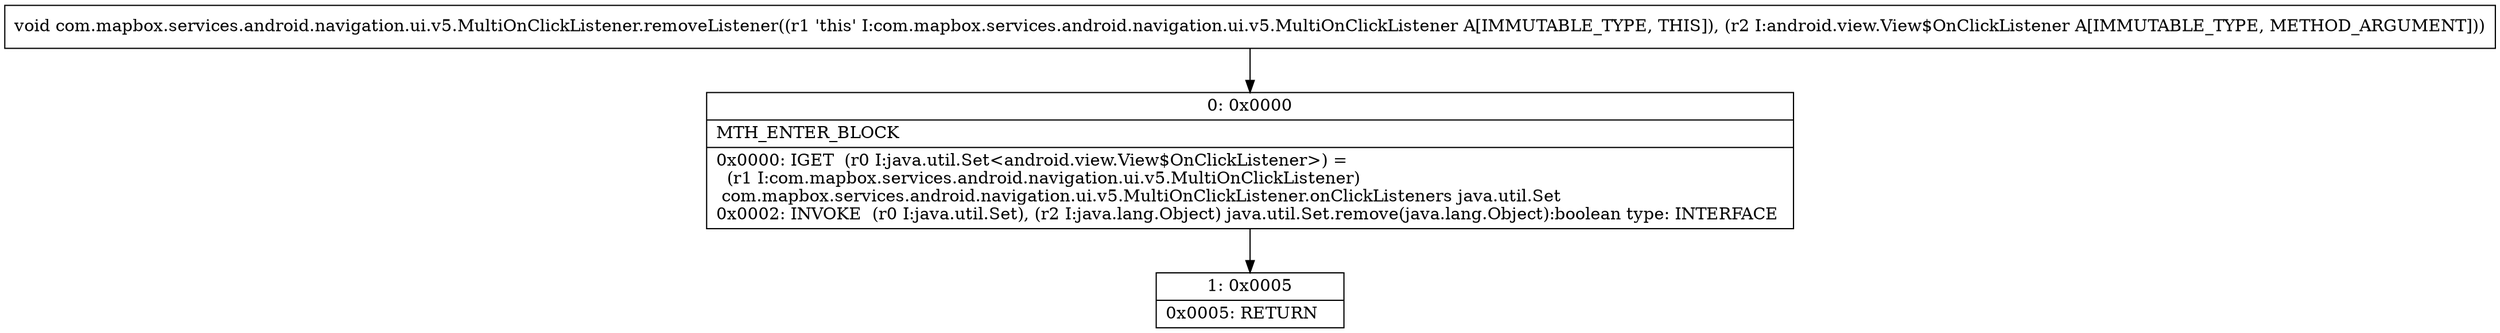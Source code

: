 digraph "CFG forcom.mapbox.services.android.navigation.ui.v5.MultiOnClickListener.removeListener(Landroid\/view\/View$OnClickListener;)V" {
Node_0 [shape=record,label="{0\:\ 0x0000|MTH_ENTER_BLOCK\l|0x0000: IGET  (r0 I:java.util.Set\<android.view.View$OnClickListener\>) = \l  (r1 I:com.mapbox.services.android.navigation.ui.v5.MultiOnClickListener)\l com.mapbox.services.android.navigation.ui.v5.MultiOnClickListener.onClickListeners java.util.Set \l0x0002: INVOKE  (r0 I:java.util.Set), (r2 I:java.lang.Object) java.util.Set.remove(java.lang.Object):boolean type: INTERFACE \l}"];
Node_1 [shape=record,label="{1\:\ 0x0005|0x0005: RETURN   \l}"];
MethodNode[shape=record,label="{void com.mapbox.services.android.navigation.ui.v5.MultiOnClickListener.removeListener((r1 'this' I:com.mapbox.services.android.navigation.ui.v5.MultiOnClickListener A[IMMUTABLE_TYPE, THIS]), (r2 I:android.view.View$OnClickListener A[IMMUTABLE_TYPE, METHOD_ARGUMENT])) }"];
MethodNode -> Node_0;
Node_0 -> Node_1;
}

